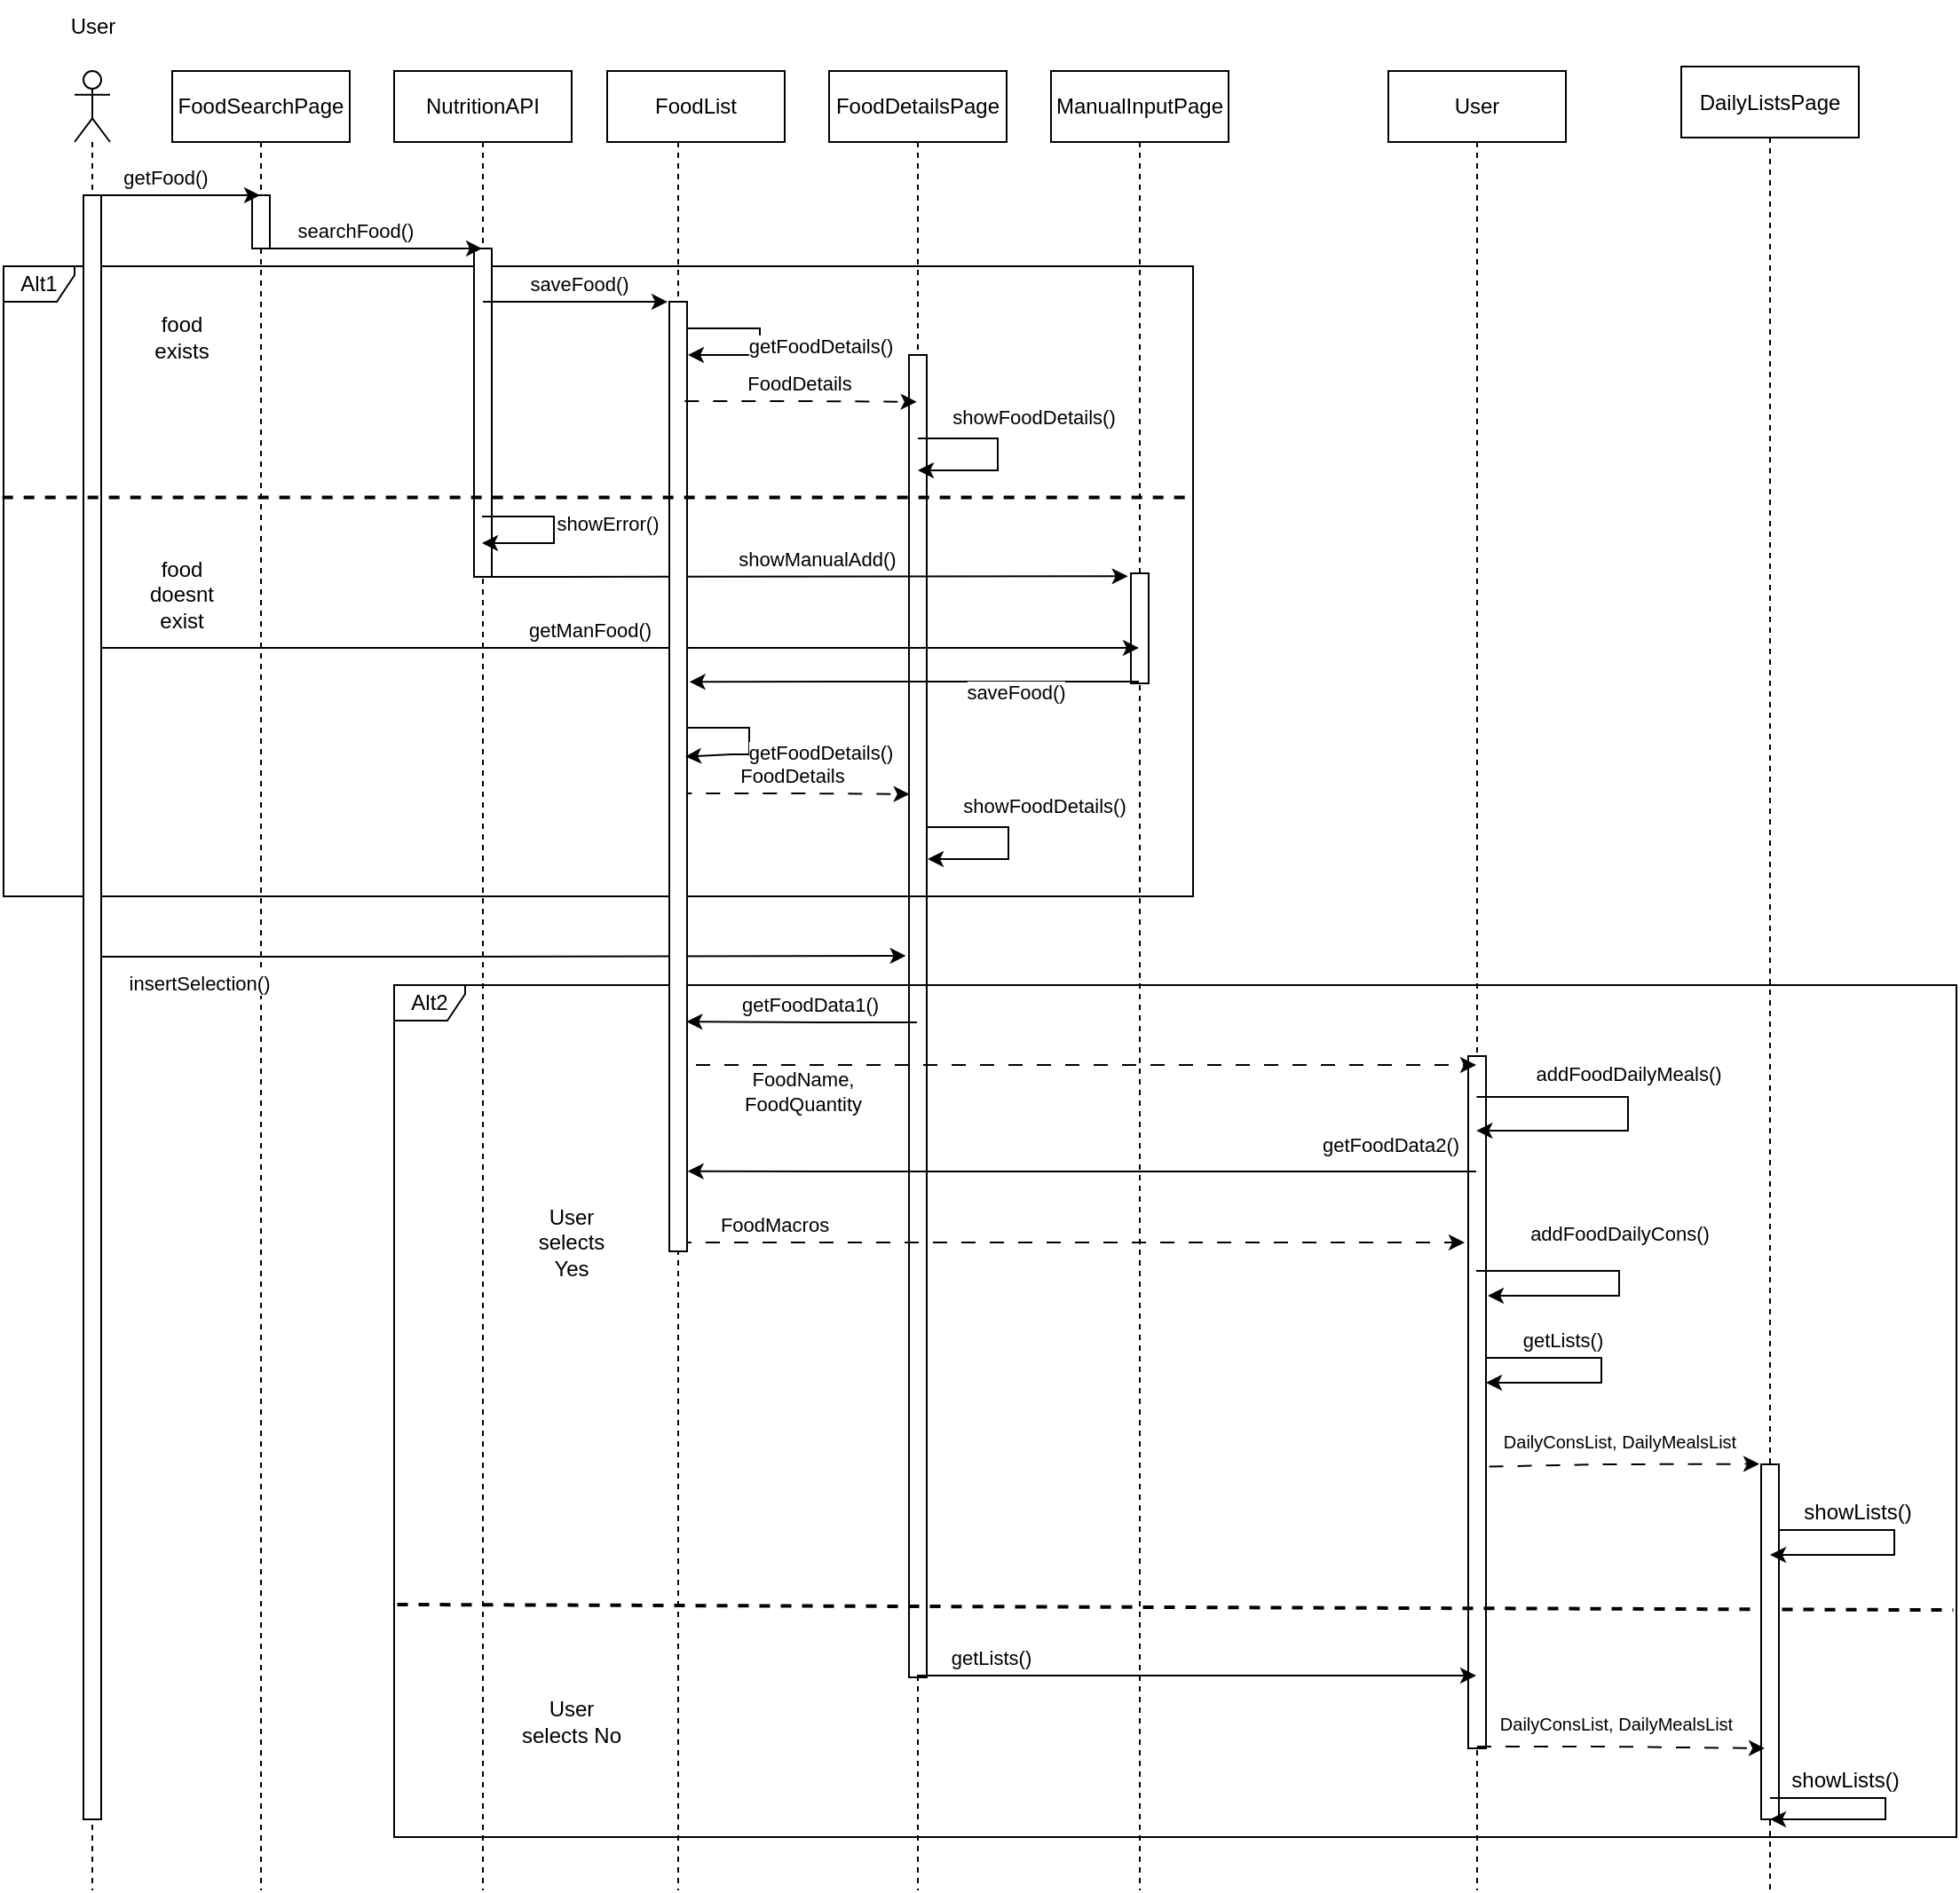 <mxfile version="20.8.16" type="device"><diagram name="Σελίδα-1" id="bnlR6SahmsRWUH3v-4KW"><mxGraphModel dx="1434" dy="844" grid="1" gridSize="10" guides="1" tooltips="1" connect="1" arrows="1" fold="1" page="1" pageScale="1" pageWidth="1169" pageHeight="1654" math="0" shadow="0"><root><mxCell id="0"/><mxCell id="1" parent="0"/><mxCell id="4nMGlKhWPUo4mE3yYb9U-169" value="" style="shape=umlLifeline;perimeter=lifelinePerimeter;whiteSpace=wrap;html=1;container=1;dropTarget=0;collapsible=0;recursiveResize=0;outlineConnect=0;portConstraint=eastwest;newEdgeStyle={&quot;edgeStyle&quot;:&quot;elbowEdgeStyle&quot;,&quot;elbow&quot;:&quot;vertical&quot;,&quot;curved&quot;:0,&quot;rounded&quot;:0};participant=umlEntity;" parent="1" vertex="1"><mxGeometry x="1330" y="1615" width="40" height="1025" as="geometry"/></mxCell><mxCell id="4nMGlKhWPUo4mE3yYb9U-220" value="" style="html=1;points=[];perimeter=orthogonalPerimeter;" parent="1" vertex="1"><mxGeometry x="1345" y="2170" width="10" height="390" as="geometry"/></mxCell><mxCell id="4nMGlKhWPUo4mE3yYb9U-166" value="" style="shape=umlLifeline;perimeter=lifelinePerimeter;whiteSpace=wrap;html=1;container=1;dropTarget=0;collapsible=0;recursiveResize=0;outlineConnect=0;portConstraint=eastwest;newEdgeStyle={&quot;edgeStyle&quot;:&quot;elbowEdgeStyle&quot;,&quot;elbow&quot;:&quot;vertical&quot;,&quot;curved&quot;:0,&quot;rounded&quot;:0};participant=umlBoundary;" parent="1" vertex="1"><mxGeometry x="1135" y="1615" width="50" height="1025" as="geometry"/></mxCell><mxCell id="4nMGlKhWPUo4mE3yYb9U-218" value="" style="html=1;points=[];perimeter=orthogonalPerimeter;" parent="1" vertex="1"><mxGeometry x="1155" y="1898" width="10" height="62" as="geometry"/></mxCell><mxCell id="4nMGlKhWPUo4mE3yYb9U-167" value="" style="shape=umlLifeline;perimeter=lifelinePerimeter;whiteSpace=wrap;html=1;container=1;dropTarget=0;collapsible=0;recursiveResize=0;outlineConnect=0;portConstraint=eastwest;newEdgeStyle={&quot;edgeStyle&quot;:&quot;elbowEdgeStyle&quot;,&quot;elbow&quot;:&quot;vertical&quot;,&quot;curved&quot;:0,&quot;rounded&quot;:0};participant=umlBoundary;" parent="1" vertex="1"><mxGeometry x="1010" y="1615" width="50" height="1025" as="geometry"/></mxCell><mxCell id="4nMGlKhWPUo4mE3yYb9U-217" value="" style="html=1;points=[];perimeter=orthogonalPerimeter;" parent="1" vertex="1"><mxGeometry x="1030" y="1775" width="10" height="745" as="geometry"/></mxCell><mxCell id="4nMGlKhWPUo4mE3yYb9U-222" value="" style="shape=umlLifeline;perimeter=lifelinePerimeter;whiteSpace=wrap;html=1;container=1;dropTarget=0;collapsible=0;recursiveResize=0;outlineConnect=0;portConstraint=eastwest;newEdgeStyle={&quot;edgeStyle&quot;:&quot;elbowEdgeStyle&quot;,&quot;elbow&quot;:&quot;vertical&quot;,&quot;curved&quot;:0,&quot;rounded&quot;:0};participant=umlEntity;" parent="1" vertex="1"><mxGeometry x="770" y="1615" width="40" height="1025" as="geometry"/></mxCell><mxCell id="4nMGlKhWPUo4mE3yYb9U-163" value="Alt1" style="shape=umlFrame;whiteSpace=wrap;html=1;pointerEvents=0;width=40;height=20;" parent="1" vertex="1"><mxGeometry x="520" y="1725" width="670" height="355" as="geometry"/></mxCell><mxCell id="4nMGlKhWPUo4mE3yYb9U-215" value="" style="html=1;points=[];perimeter=orthogonalPerimeter;" parent="1" vertex="1"><mxGeometry x="785" y="1715" width="10" height="185" as="geometry"/></mxCell><mxCell id="4nMGlKhWPUo4mE3yYb9U-168" value="" style="shape=umlLifeline;perimeter=lifelinePerimeter;whiteSpace=wrap;html=1;container=1;dropTarget=0;collapsible=0;recursiveResize=0;outlineConnect=0;portConstraint=eastwest;newEdgeStyle={&quot;edgeStyle&quot;:&quot;elbowEdgeStyle&quot;,&quot;elbow&quot;:&quot;vertical&quot;,&quot;curved&quot;:0,&quot;rounded&quot;:0};participant=umlBoundary;" parent="1" vertex="1"><mxGeometry x="640" y="1615" width="50" height="1025" as="geometry"/></mxCell><mxCell id="4nMGlKhWPUo4mE3yYb9U-214" value="" style="html=1;points=[];perimeter=orthogonalPerimeter;" parent="1" vertex="1"><mxGeometry x="660" y="1685" width="10" height="30" as="geometry"/></mxCell><mxCell id="4nMGlKhWPUo4mE3yYb9U-162" value="Alt2" style="shape=umlFrame;whiteSpace=wrap;html=1;pointerEvents=0;width=40;height=20;" parent="1" vertex="1"><mxGeometry x="740" y="2130" width="880" height="480" as="geometry"/></mxCell><mxCell id="4nMGlKhWPUo4mE3yYb9U-164" value="" style="shape=umlLifeline;perimeter=lifelinePerimeter;whiteSpace=wrap;html=1;container=1;dropTarget=0;collapsible=0;recursiveResize=0;outlineConnect=0;portConstraint=eastwest;newEdgeStyle={&quot;edgeStyle&quot;:&quot;elbowEdgeStyle&quot;,&quot;elbow&quot;:&quot;vertical&quot;,&quot;curved&quot;:0,&quot;rounded&quot;:0};participant=umlActor;" parent="1" vertex="1"><mxGeometry x="560" y="1615" width="20" height="1025" as="geometry"/></mxCell><mxCell id="4nMGlKhWPUo4mE3yYb9U-165" value="" style="shape=umlLifeline;perimeter=lifelinePerimeter;whiteSpace=wrap;html=1;container=1;dropTarget=0;collapsible=0;recursiveResize=0;outlineConnect=0;portConstraint=eastwest;newEdgeStyle={&quot;edgeStyle&quot;:&quot;elbowEdgeStyle&quot;,&quot;elbow&quot;:&quot;vertical&quot;,&quot;curved&quot;:0,&quot;rounded&quot;:0};participant=umlBoundary;" parent="1" vertex="1"><mxGeometry x="1490" y="1612.5" width="50" height="1027.5" as="geometry"/></mxCell><mxCell id="4nMGlKhWPUo4mE3yYb9U-170" value="" style="shape=umlLifeline;perimeter=lifelinePerimeter;whiteSpace=wrap;html=1;container=1;dropTarget=0;collapsible=0;recursiveResize=0;outlineConnect=0;portConstraint=eastwest;newEdgeStyle={&quot;edgeStyle&quot;:&quot;elbowEdgeStyle&quot;,&quot;elbow&quot;:&quot;vertical&quot;,&quot;curved&quot;:0,&quot;rounded&quot;:0};participant=umlEntity;" parent="1" vertex="1"><mxGeometry x="880" y="1615" width="40" height="1025" as="geometry"/></mxCell><mxCell id="4nMGlKhWPUo4mE3yYb9U-180" value="getFood()" style="endArrow=classic;html=1;rounded=0;" parent="1" source="4nMGlKhWPUo4mE3yYb9U-164" target="4nMGlKhWPUo4mE3yYb9U-168" edge="1"><mxGeometry x="-0.143" y="10" width="50" height="50" relative="1" as="geometry"><mxPoint x="860" y="1745" as="sourcePoint"/><mxPoint x="910" y="1695" as="targetPoint"/><Array as="points"><mxPoint x="630" y="1685"/></Array><mxPoint as="offset"/></mxGeometry></mxCell><mxCell id="4nMGlKhWPUo4mE3yYb9U-181" value="searchFood()" style="endArrow=classic;html=1;rounded=0;" parent="1" source="4nMGlKhWPUo4mE3yYb9U-168" target="4nMGlKhWPUo4mE3yYb9U-222" edge="1"><mxGeometry x="-0.16" y="10" width="50" height="50" relative="1" as="geometry"><mxPoint x="860" y="1615" as="sourcePoint"/><mxPoint x="910" y="1565" as="targetPoint"/><Array as="points"><mxPoint x="720" y="1715"/></Array><mxPoint as="offset"/></mxGeometry></mxCell><mxCell id="4nMGlKhWPUo4mE3yYb9U-182" value="saveFood()" style="endArrow=classic;html=1;rounded=0;entryX=-0.1;entryY=0;entryDx=0;entryDy=0;entryPerimeter=0;" parent="1" source="4nMGlKhWPUo4mE3yYb9U-222" target="4nMGlKhWPUo4mE3yYb9U-216" edge="1"><mxGeometry x="0.029" y="10" width="50" height="50" relative="1" as="geometry"><mxPoint x="860" y="1745" as="sourcePoint"/><mxPoint x="910" y="1695" as="targetPoint"/><Array as="points"><mxPoint x="790" y="1745"/></Array><mxPoint as="offset"/></mxGeometry></mxCell><mxCell id="4nMGlKhWPUo4mE3yYb9U-183" value="showFoodDetails()" style="endArrow=classic;html=1;rounded=0;" parent="1" source="4nMGlKhWPUo4mE3yYb9U-167" edge="1" target="4nMGlKhWPUo4mE3yYb9U-167"><mxGeometry x="-0.165" y="23" width="50" height="50" relative="1" as="geometry"><mxPoint x="1040" y="1822" as="sourcePoint"/><mxPoint x="1140" y="1822" as="targetPoint"/><Array as="points"><mxPoint x="1080" y="1822"/><mxPoint x="1080" y="1840"/></Array><mxPoint x="-3" y="-12" as="offset"/></mxGeometry></mxCell><mxCell id="4nMGlKhWPUo4mE3yYb9U-184" value="showError()" style="endArrow=classic;html=1;rounded=0;" parent="1" edge="1"><mxGeometry x="-0.09" y="30" width="50" height="50" relative="1" as="geometry"><mxPoint x="789.5" y="1866" as="sourcePoint"/><mxPoint x="789.5" y="1881" as="targetPoint"/><Array as="points"><mxPoint x="830" y="1866"/><mxPoint x="830" y="1881"/></Array><mxPoint y="1" as="offset"/></mxGeometry></mxCell><mxCell id="4nMGlKhWPUo4mE3yYb9U-185" value="showManualAdd()" style="endArrow=classic;html=1;rounded=0;entryX=-0.167;entryY=-0.004;entryDx=0;entryDy=0;entryPerimeter=0;" parent="1" edge="1"><mxGeometry x="0.036" y="10" width="50" height="50" relative="1" as="geometry"><mxPoint x="789.5" y="1900" as="sourcePoint"/><mxPoint x="1153.33" y="1899.68" as="targetPoint"/><Array as="points"><mxPoint x="830" y="1900"/></Array><mxPoint as="offset"/></mxGeometry></mxCell><mxCell id="4nMGlKhWPUo4mE3yYb9U-186" value="getManFood()" style="endArrow=classic;html=1;rounded=0;" parent="1" target="4nMGlKhWPUo4mE3yYb9U-166" edge="1"><mxGeometry x="-0.049" y="10" width="50" height="50" relative="1" as="geometry"><mxPoint x="569.167" y="1940" as="sourcePoint"/><mxPoint x="1153" y="1939.36" as="targetPoint"/><Array as="points"><mxPoint x="650" y="1940"/><mxPoint x="720" y="1940"/><mxPoint x="830" y="1940"/><mxPoint x="940" y="1940"/></Array><mxPoint as="offset"/></mxGeometry></mxCell><mxCell id="4nMGlKhWPUo4mE3yYb9U-187" value="saveFood()" style="endArrow=classic;html=1;rounded=0;entryX=1.133;entryY=0.415;entryDx=0;entryDy=0;entryPerimeter=0;" parent="1" edge="1"><mxGeometry x="-0.451" y="6" width="50" height="50" relative="1" as="geometry"><mxPoint x="1159.5" y="1959" as="sourcePoint"/><mxPoint x="906.33" y="1959.15" as="targetPoint"/><Array as="points"><mxPoint x="990" y="1959"/></Array><mxPoint as="offset"/></mxGeometry></mxCell><mxCell id="4nMGlKhWPUo4mE3yYb9U-188" value="FoodDetails" style="endArrow=classic;html=1;rounded=0;entryX=0.033;entryY=0.291;entryDx=0;entryDy=0;entryPerimeter=0;dashed=1;dashPattern=8 8;" parent="1" edge="1"><mxGeometry x="-0.018" y="10" width="50" height="50" relative="1" as="geometry"><mxPoint x="899.667" y="2022" as="sourcePoint"/><mxPoint x="1030.33" y="2022.42" as="targetPoint"/><Array as="points"><mxPoint x="970" y="2022"/></Array><mxPoint as="offset"/></mxGeometry></mxCell><mxCell id="4nMGlKhWPUo4mE3yYb9U-189" value="food&lt;br&gt;exists" style="text;html=1;align=center;verticalAlign=middle;resizable=0;points=[];autosize=1;strokeColor=none;fillColor=none;" parent="1" vertex="1"><mxGeometry x="595" y="1745" width="50" height="40" as="geometry"/></mxCell><mxCell id="4nMGlKhWPUo4mE3yYb9U-190" value="food&lt;br&gt;doesnt&lt;br&gt;exist" style="text;html=1;align=center;verticalAlign=middle;resizable=0;points=[];autosize=1;strokeColor=none;fillColor=none;" parent="1" vertex="1"><mxGeometry x="590" y="1880" width="60" height="60" as="geometry"/></mxCell><mxCell id="4nMGlKhWPUo4mE3yYb9U-192" value="getFoodData1()" style="endArrow=classic;html=1;rounded=0;entryX=0.967;entryY=0.682;entryDx=0;entryDy=0;entryPerimeter=0;" parent="1" edge="1"><mxGeometry x="-0.063" y="-10" width="50" height="50" relative="1" as="geometry"><mxPoint x="1034.5" y="2151" as="sourcePoint"/><mxPoint x="904.67" y="2150.62" as="targetPoint"/><Array as="points"><mxPoint x="980" y="2151"/></Array><mxPoint as="offset"/></mxGeometry></mxCell><mxCell id="4nMGlKhWPUo4mE3yYb9U-193" value="insertSelection()" style="endArrow=classic;html=1;rounded=0;entryX=-0.167;entryY=0.354;entryDx=0;entryDy=0;entryPerimeter=0;" parent="1" edge="1"><mxGeometry x="-0.737" y="-15" width="50" height="50" relative="1" as="geometry"><mxPoint x="569.5" y="2114" as="sourcePoint"/><mxPoint x="1028.33" y="2113.48" as="targetPoint"/><Array as="points"><mxPoint x="750" y="2114"/></Array><mxPoint as="offset"/></mxGeometry></mxCell><mxCell id="4nMGlKhWPUo4mE3yYb9U-194" value="getFoodData2()" style="endArrow=classic;html=1;rounded=0;entryX=1.033;entryY=0.902;entryDx=0;entryDy=0;entryPerimeter=0;" parent="1" edge="1"><mxGeometry x="-0.777" y="-15" width="50" height="50" relative="1" as="geometry"><mxPoint x="1349.5" y="2235" as="sourcePoint"/><mxPoint x="905.33" y="2234.82" as="targetPoint"/><Array as="points"><mxPoint x="980" y="2235"/></Array><mxPoint x="1" as="offset"/></mxGeometry></mxCell><mxCell id="4nMGlKhWPUo4mE3yYb9U-195" value="" style="endArrow=classic;html=1;rounded=0;dashed=1;dashPattern=8 8;entryX=-0.2;entryY=0;entryDx=0;entryDy=0;entryPerimeter=0;" parent="1" edge="1"><mxGeometry width="50" height="50" relative="1" as="geometry"><mxPoint x="899.5" y="2275" as="sourcePoint"/><mxPoint x="1343" y="2275" as="targetPoint"/><Array as="points"><mxPoint x="1030" y="2275"/></Array></mxGeometry></mxCell><mxCell id="4nMGlKhWPUo4mE3yYb9U-196" value="FoodMacros" style="edgeLabel;html=1;align=center;verticalAlign=middle;resizable=0;points=[];" parent="4nMGlKhWPUo4mE3yYb9U-195" vertex="1" connectable="0"><mxGeometry x="-0.077" y="-2" relative="1" as="geometry"><mxPoint x="-150" y="-12" as="offset"/></mxGeometry></mxCell><mxCell id="4nMGlKhWPUo4mE3yYb9U-197" value="FoodName,&lt;br&gt;FoodQuantity" style="endArrow=classic;html=1;rounded=0;dashed=1;dashPattern=8 8;" parent="1" edge="1"><mxGeometry x="-0.727" y="-15" width="50" height="50" relative="1" as="geometry"><mxPoint x="910" y="2175" as="sourcePoint"/><mxPoint x="1349.5" y="2175" as="targetPoint"/><mxPoint as="offset"/></mxGeometry></mxCell><mxCell id="4nMGlKhWPUo4mE3yYb9U-199" value="addFoodDailyCons()" style="endArrow=classic;html=1;rounded=0;entryX=1.1;entryY=0.1;entryDx=0;entryDy=0;entryPerimeter=0;" parent="1" edge="1"><mxGeometry x="-0.045" y="-21" width="50" height="50" relative="1" as="geometry"><mxPoint x="1349.5" y="2291" as="sourcePoint"/><mxPoint x="1356" y="2305" as="targetPoint"/><Array as="points"><mxPoint x="1430" y="2291"/><mxPoint x="1430" y="2305"/></Array><mxPoint x="21" y="-21" as="offset"/></mxGeometry></mxCell><mxCell id="4nMGlKhWPUo4mE3yYb9U-200" value="DailyConsList, DailyMealsList" style="endArrow=classic;html=1;rounded=0;dashed=1;dashPattern=8 8;entryX=-0.1;entryY=0.482;entryDx=0;entryDy=0;entryPerimeter=0;exitX=1.178;exitY=0.671;exitDx=0;exitDy=0;exitPerimeter=0;fontSize=10;" parent="1" edge="1"><mxGeometry x="-0.037" y="13" width="50" height="50" relative="1" as="geometry"><mxPoint x="1356.78" y="2401.3" as="sourcePoint"/><mxPoint x="1509" y="2399.78" as="targetPoint"/><Array as="points"><mxPoint x="1420" y="2400"/></Array><mxPoint as="offset"/></mxGeometry></mxCell><mxCell id="4nMGlKhWPUo4mE3yYb9U-205" value="getLists()" style="endArrow=classic;html=1;rounded=0;" parent="1" edge="1"><mxGeometry x="-0.74" y="10" width="50" height="50" relative="1" as="geometry"><mxPoint x="1034.5" y="2519" as="sourcePoint"/><mxPoint x="1349.5" y="2519" as="targetPoint"/><Array as="points"><mxPoint x="1080" y="2519"/></Array><mxPoint as="offset"/></mxGeometry></mxCell><mxCell id="4nMGlKhWPUo4mE3yYb9U-210" value="User selects Yes" style="text;html=1;strokeColor=none;fillColor=none;align=center;verticalAlign=middle;whiteSpace=wrap;rounded=0;" parent="1" vertex="1"><mxGeometry x="810" y="2260" width="60" height="30" as="geometry"/></mxCell><mxCell id="4nMGlKhWPUo4mE3yYb9U-211" value="User selects No" style="text;html=1;strokeColor=none;fillColor=none;align=center;verticalAlign=middle;whiteSpace=wrap;rounded=0;" parent="1" vertex="1"><mxGeometry x="810" y="2530" width="60" height="30" as="geometry"/></mxCell><mxCell id="4nMGlKhWPUo4mE3yYb9U-212" value="" style="endArrow=none;dashed=1;html=1;rounded=0;strokeWidth=2;entryX=0.998;entryY=0.71;entryDx=0;entryDy=0;entryPerimeter=0;exitX=0.002;exitY=0.704;exitDx=0;exitDy=0;exitPerimeter=0;" parent="1" edge="1"><mxGeometry width="50" height="50" relative="1" as="geometry"><mxPoint x="741.76" y="2478.968" as="sourcePoint"/><mxPoint x="1618.24" y="2482.07" as="targetPoint"/></mxGeometry></mxCell><mxCell id="4nMGlKhWPUo4mE3yYb9U-213" value="" style="html=1;points=[];perimeter=orthogonalPerimeter;" parent="1" vertex="1"><mxGeometry x="565" y="1685" width="10" height="915" as="geometry"/></mxCell><mxCell id="4nMGlKhWPUo4mE3yYb9U-221" value="" style="html=1;points=[];perimeter=orthogonalPerimeter;" parent="1" vertex="1"><mxGeometry x="1510" y="2400" width="10" height="200" as="geometry"/></mxCell><mxCell id="4nMGlKhWPUo4mE3yYb9U-231" value="User" style="text;html=1;align=center;verticalAlign=middle;resizable=0;points=[];autosize=1;strokeColor=none;fillColor=none;" parent="1" vertex="1"><mxGeometry x="545" y="1575" width="50" height="30" as="geometry"/></mxCell><mxCell id="Iz-kwESgx-guq6wBt5is-1" value="FoodSearchPage" style="rounded=0;whiteSpace=wrap;html=1;" parent="1" vertex="1"><mxGeometry x="615" y="1615" width="100" height="40" as="geometry"/></mxCell><mxCell id="Iz-kwESgx-guq6wBt5is-3" value="NutritionAPI" style="rounded=0;whiteSpace=wrap;html=1;" parent="1" vertex="1"><mxGeometry x="740" y="1615" width="100" height="40" as="geometry"/></mxCell><mxCell id="Iz-kwESgx-guq6wBt5is-4" value="FoodList" style="rounded=0;whiteSpace=wrap;html=1;" parent="1" vertex="1"><mxGeometry x="860" y="1615" width="100" height="40" as="geometry"/></mxCell><mxCell id="Iz-kwESgx-guq6wBt5is-7" value="FoodDetailsPage" style="rounded=0;whiteSpace=wrap;html=1;" parent="1" vertex="1"><mxGeometry x="985" y="1615" width="100" height="40" as="geometry"/></mxCell><mxCell id="Iz-kwESgx-guq6wBt5is-9" value="ManualInputPage" style="rounded=0;whiteSpace=wrap;html=1;" parent="1" vertex="1"><mxGeometry x="1110" y="1615" width="100" height="40" as="geometry"/></mxCell><mxCell id="Iz-kwESgx-guq6wBt5is-11" value="User" style="rounded=0;whiteSpace=wrap;html=1;" parent="1" vertex="1"><mxGeometry x="1300" y="1615" width="100" height="40" as="geometry"/></mxCell><mxCell id="Iz-kwESgx-guq6wBt5is-12" value="DailyListsPage" style="rounded=0;whiteSpace=wrap;html=1;" parent="1" vertex="1"><mxGeometry x="1465" y="1612.5" width="100" height="40" as="geometry"/></mxCell><mxCell id="XMGdPSXMLoOF_Zbjw0sH-1" value="addFoodDailyMeals()" style="endArrow=classic;html=1;rounded=0;" parent="1" edge="1"><mxGeometry x="-0.1" y="-13" width="50" height="50" relative="1" as="geometry"><mxPoint x="1349.667" y="2193" as="sourcePoint"/><mxPoint x="1349.667" y="2212" as="targetPoint"/><Array as="points"><mxPoint x="1435" y="2193"/><mxPoint x="1435" y="2212"/></Array><mxPoint x="13" y="-13" as="offset"/></mxGeometry></mxCell><mxCell id="XMGdPSXMLoOF_Zbjw0sH-6" value="" style="endArrow=classic;html=1;rounded=0;" parent="1" source="4nMGlKhWPUo4mE3yYb9U-170" target="4nMGlKhWPUo4mE3yYb9U-216" edge="1"><mxGeometry x="-0.021" y="10" width="50" height="50" relative="1" as="geometry"><mxPoint x="900" y="1775" as="sourcePoint"/><mxPoint x="1030" y="1775" as="targetPoint"/><Array as="points"/><mxPoint as="offset"/></mxGeometry></mxCell><mxCell id="4nMGlKhWPUo4mE3yYb9U-216" value="" style="html=1;points=[];perimeter=orthogonalPerimeter;" parent="1" vertex="1"><mxGeometry x="895" y="1745" width="10" height="535" as="geometry"/></mxCell><mxCell id="XMGdPSXMLoOF_Zbjw0sH-8" value="" style="endArrow=classic;html=1;rounded=0;" parent="1" edge="1" target="4nMGlKhWPUo4mE3yYb9U-220"><mxGeometry x="-0.045" y="-21" width="50" height="50" relative="1" as="geometry"><mxPoint x="1355" y="2340" as="sourcePoint"/><mxPoint x="1361" y="2354" as="targetPoint"/><Array as="points"><mxPoint x="1420" y="2340"/><mxPoint x="1420" y="2354"/></Array><mxPoint x="21" y="-21" as="offset"/></mxGeometry></mxCell><mxCell id="XMGdPSXMLoOF_Zbjw0sH-9" value="getLists()" style="edgeLabel;html=1;align=center;verticalAlign=middle;resizable=0;points=[];" parent="XMGdPSXMLoOF_Zbjw0sH-8" vertex="1" connectable="0"><mxGeometry x="-0.411" y="3" relative="1" as="geometry"><mxPoint y="-7" as="offset"/></mxGeometry></mxCell><mxCell id="XMGdPSXMLoOF_Zbjw0sH-10" value="" style="endArrow=classic;html=1;rounded=0;" parent="1" edge="1" target="4nMGlKhWPUo4mE3yYb9U-165"><mxGeometry x="-0.045" y="-21" width="50" height="50" relative="1" as="geometry"><mxPoint x="1520" y="2437" as="sourcePoint"/><mxPoint x="1526" y="2451" as="targetPoint"/><Array as="points"><mxPoint x="1585" y="2437"/><mxPoint x="1585" y="2451"/></Array><mxPoint x="21" y="-21" as="offset"/></mxGeometry></mxCell><mxCell id="XMGdPSXMLoOF_Zbjw0sH-11" value="showLists()" style="edgeLabel;html=1;align=center;verticalAlign=middle;resizable=0;points=[];fontSize=12;" parent="XMGdPSXMLoOF_Zbjw0sH-10" vertex="1" connectable="0"><mxGeometry x="-0.411" y="3" relative="1" as="geometry"><mxPoint y="-7" as="offset"/></mxGeometry></mxCell><mxCell id="XMGdPSXMLoOF_Zbjw0sH-12" value="getFoodDetails()" style="endArrow=classic;html=1;rounded=0;entryX=0.9;entryY=0.479;entryDx=0;entryDy=0;entryPerimeter=0;" parent="1" edge="1" target="4nMGlKhWPUo4mE3yYb9U-216"><mxGeometry x="0.125" y="40" width="50" height="50" relative="1" as="geometry"><mxPoint x="905" y="1985" as="sourcePoint"/><mxPoint x="910" y="2000" as="targetPoint"/><Array as="points"><mxPoint x="940" y="1985"/><mxPoint x="940" y="2000"/><mxPoint x="930" y="2000"/></Array><mxPoint as="offset"/></mxGeometry></mxCell><mxCell id="HVuZIxEQQ6yyzh8c8aWl-5" value="getFoodDetails()" style="endArrow=classic;html=1;rounded=0;" edge="1" parent="1"><mxGeometry x="0.052" y="34" width="50" height="50" relative="1" as="geometry"><mxPoint x="905.5" y="1760" as="sourcePoint"/><mxPoint x="905.5" y="1775" as="targetPoint"/><Array as="points"><mxPoint x="946" y="1760"/><mxPoint x="946" y="1775"/></Array><mxPoint as="offset"/></mxGeometry></mxCell><mxCell id="HVuZIxEQQ6yyzh8c8aWl-6" value="FoodDetails" style="endArrow=classic;html=1;rounded=0;entryX=0.033;entryY=0.291;entryDx=0;entryDy=0;entryPerimeter=0;dashed=1;dashPattern=8 8;" edge="1" parent="1"><mxGeometry x="-0.018" y="10" width="50" height="50" relative="1" as="geometry"><mxPoint x="903.667" y="1801" as="sourcePoint"/><mxPoint x="1034.33" y="1801.42" as="targetPoint"/><Array as="points"><mxPoint x="974" y="1801"/></Array><mxPoint as="offset"/></mxGeometry></mxCell><mxCell id="HVuZIxEQQ6yyzh8c8aWl-7" value="" style="endArrow=none;dashed=1;html=1;rounded=0;exitX=-0.001;exitY=0.353;exitDx=0;exitDy=0;exitPerimeter=0;entryX=1;entryY=0.353;entryDx=0;entryDy=0;entryPerimeter=0;strokeWidth=2;" edge="1" parent="1"><mxGeometry width="50" height="50" relative="1" as="geometry"><mxPoint x="519.33" y="1855.195" as="sourcePoint"/><mxPoint x="1190" y="1855.195" as="targetPoint"/></mxGeometry></mxCell><mxCell id="HVuZIxEQQ6yyzh8c8aWl-8" value="showFoodDetails()" style="endArrow=classic;html=1;rounded=0;" edge="1" parent="1"><mxGeometry x="-0.165" y="23" width="50" height="50" relative="1" as="geometry"><mxPoint x="1040.5" y="2041" as="sourcePoint"/><mxPoint x="1040.5" y="2059" as="targetPoint"/><Array as="points"><mxPoint x="1086" y="2041"/><mxPoint x="1086" y="2059"/></Array><mxPoint x="-3" y="-12" as="offset"/></mxGeometry></mxCell><mxCell id="HVuZIxEQQ6yyzh8c8aWl-9" value="DailyConsList, DailyMealsList" style="endArrow=classic;html=1;rounded=0;dashed=1;dashPattern=8 8;fontSize=10;" edge="1" parent="1" source="4nMGlKhWPUo4mE3yYb9U-169"><mxGeometry x="-0.037" y="13" width="50" height="50" relative="1" as="geometry"><mxPoint x="1359.78" y="2560.3" as="sourcePoint"/><mxPoint x="1512" y="2560" as="targetPoint"/><Array as="points"><mxPoint x="1423" y="2559"/></Array><mxPoint as="offset"/></mxGeometry></mxCell><mxCell id="HVuZIxEQQ6yyzh8c8aWl-10" value="" style="endArrow=classic;html=1;rounded=0;" edge="1" parent="1" source="4nMGlKhWPUo4mE3yYb9U-165" target="4nMGlKhWPUo4mE3yYb9U-165"><mxGeometry x="-0.045" y="-21" width="50" height="50" relative="1" as="geometry"><mxPoint x="1530" y="2588" as="sourcePoint"/><mxPoint x="1536" y="2602" as="targetPoint"/><Array as="points"><mxPoint x="1580" y="2588"/><mxPoint x="1580" y="2600"/></Array><mxPoint x="21" y="-21" as="offset"/></mxGeometry></mxCell><mxCell id="HVuZIxEQQ6yyzh8c8aWl-11" value="showLists()" style="edgeLabel;html=1;align=center;verticalAlign=middle;resizable=0;points=[];fontSize=12;" vertex="1" connectable="0" parent="HVuZIxEQQ6yyzh8c8aWl-10"><mxGeometry x="-0.411" y="3" relative="1" as="geometry"><mxPoint y="-7" as="offset"/></mxGeometry></mxCell></root></mxGraphModel></diagram></mxfile>